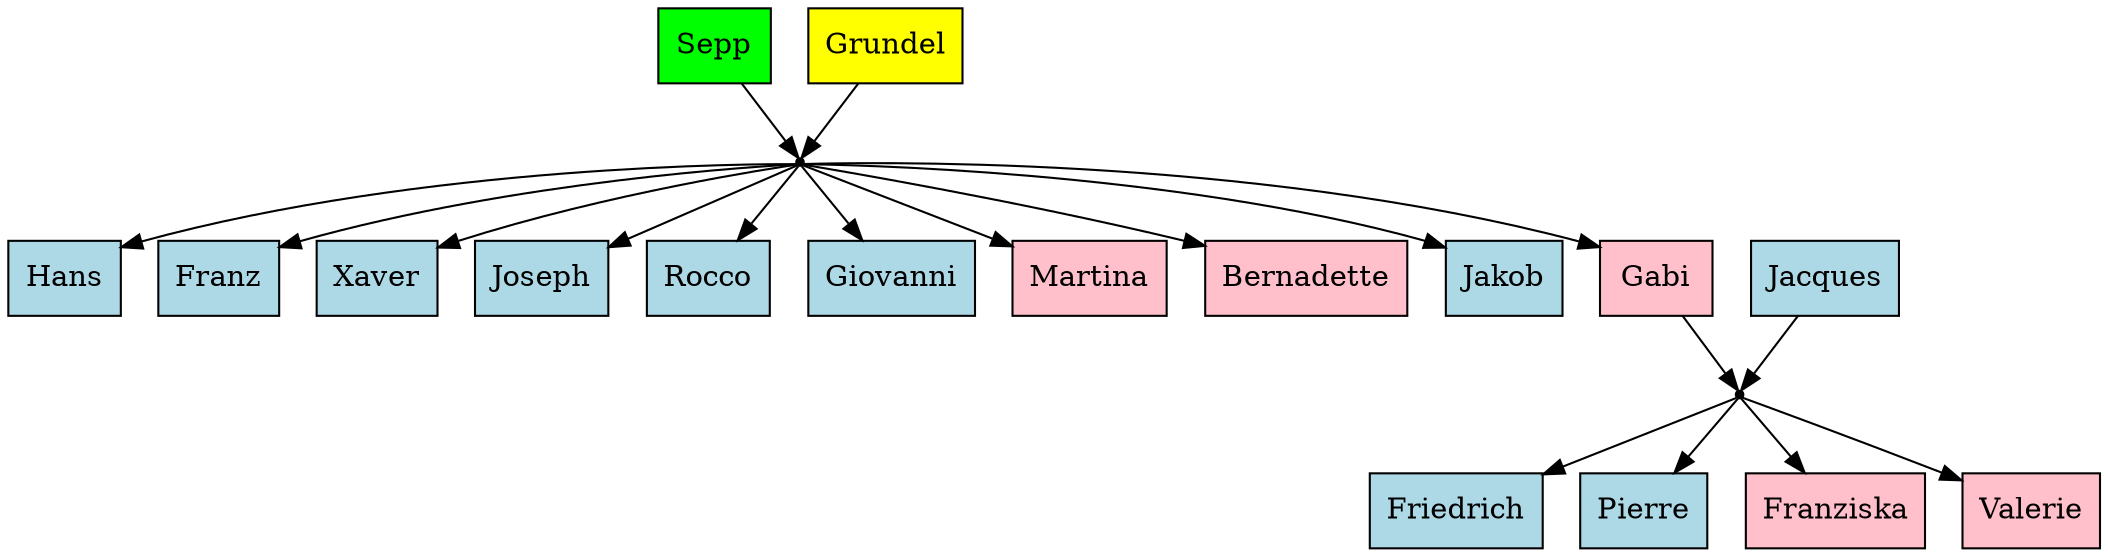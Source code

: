 digraph murmels_ancestors {

  p_sepp [ shape = box, style="filled",fillcolor="green", label="Sepp" ];
  p_gundel [ shape = box, style="filled",fillcolor="yellow", label="Grundel" ];

  p_hans [ shape = box, style="filled",fillcolor="lightblue", label="Hans" ];
  p_franz [ shape = box, style="filled",fillcolor="lightblue", label="Franz" ];
  p_xaver [ shape = box, style="filled",fillcolor="lightblue", label="Xaver" ];
  p_joseph [ shape = box, style="filled",fillcolor="lightblue", label="Joseph" ];
  p_rocco [ shape = box, style="filled",fillcolor="lightblue", label="Rocco" ];
  p_giovanni [ shape = box, style="filled",fillcolor="lightblue", label="Giovanni" ];
  p_martina [ shape = box, style="filled",fillcolor="pink", label="Martina" ];
  p_bernadette [ shape = box, style="filled",fillcolor="pink", label="Bernadette" ];
  p_jakob [ shape = box, style="filled",fillcolor="lightblue", label="Jakob" ];
  p_gabi [ shape = box, style="filled",fillcolor="pink", label="Gabi" ];

  p_jacques [ shape = box, style="filled",fillcolor="lightblue", label="Jacques" ];

  p_sepp_and_p_gundel [ shape = point ];
  p_sepp -> p_sepp_and_p_gundel;
  p_gundel -> p_sepp_and_p_gundel;
  p_sepp_and_p_gundel -> p_hans;
  p_sepp_and_p_gundel -> p_franz;
  p_sepp_and_p_gundel -> p_xaver;
  p_sepp_and_p_gundel -> p_joseph;
  p_sepp_and_p_gundel -> p_rocco;
  p_sepp_and_p_gundel -> p_giovanni;
  p_sepp_and_p_gundel -> p_martina;
  p_sepp_and_p_gundel -> p_bernadette;
  p_sepp_and_p_gundel -> p_jakob;
  p_sepp_and_p_gundel -> p_gabi;

  p_jacques_and_p_gabi [ shape = point ];
  p_jacques -> p_jacques_and_p_gabi;
  p_gabi -> p_jacques_and_p_gabi;

  p_friedrich [ shape = box, style="filled",fillcolor="lightblue", label="Friedrich" ];
  p_pierre [ shape = box, style="filled",fillcolor="lightblue", label="Pierre" ];
  p_franziska [ shape = box, style="filled",fillcolor="pink", label="Franziska" ];
  p_valerie [ shape = box, style="filled",fillcolor="pink", label="Valerie" ];

  p_jacques_and_p_gabi -> p_friedrich;
  p_jacques_and_p_gabi -> p_pierre;
  p_jacques_and_p_gabi -> p_franziska;
  p_jacques_and_p_gabi -> p_valerie;
}
